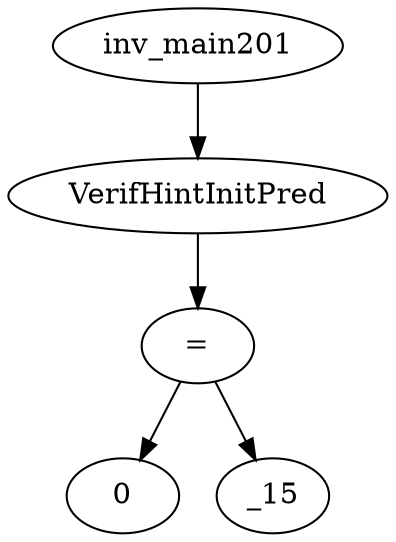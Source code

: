 digraph dag {
0 [label="inv_main201"];
1 [label="VerifHintInitPred"];
2 [label="="];
3 [label="0"];
4 [label="_15"];
0->1
1->2
2->4
2 -> 3
}
